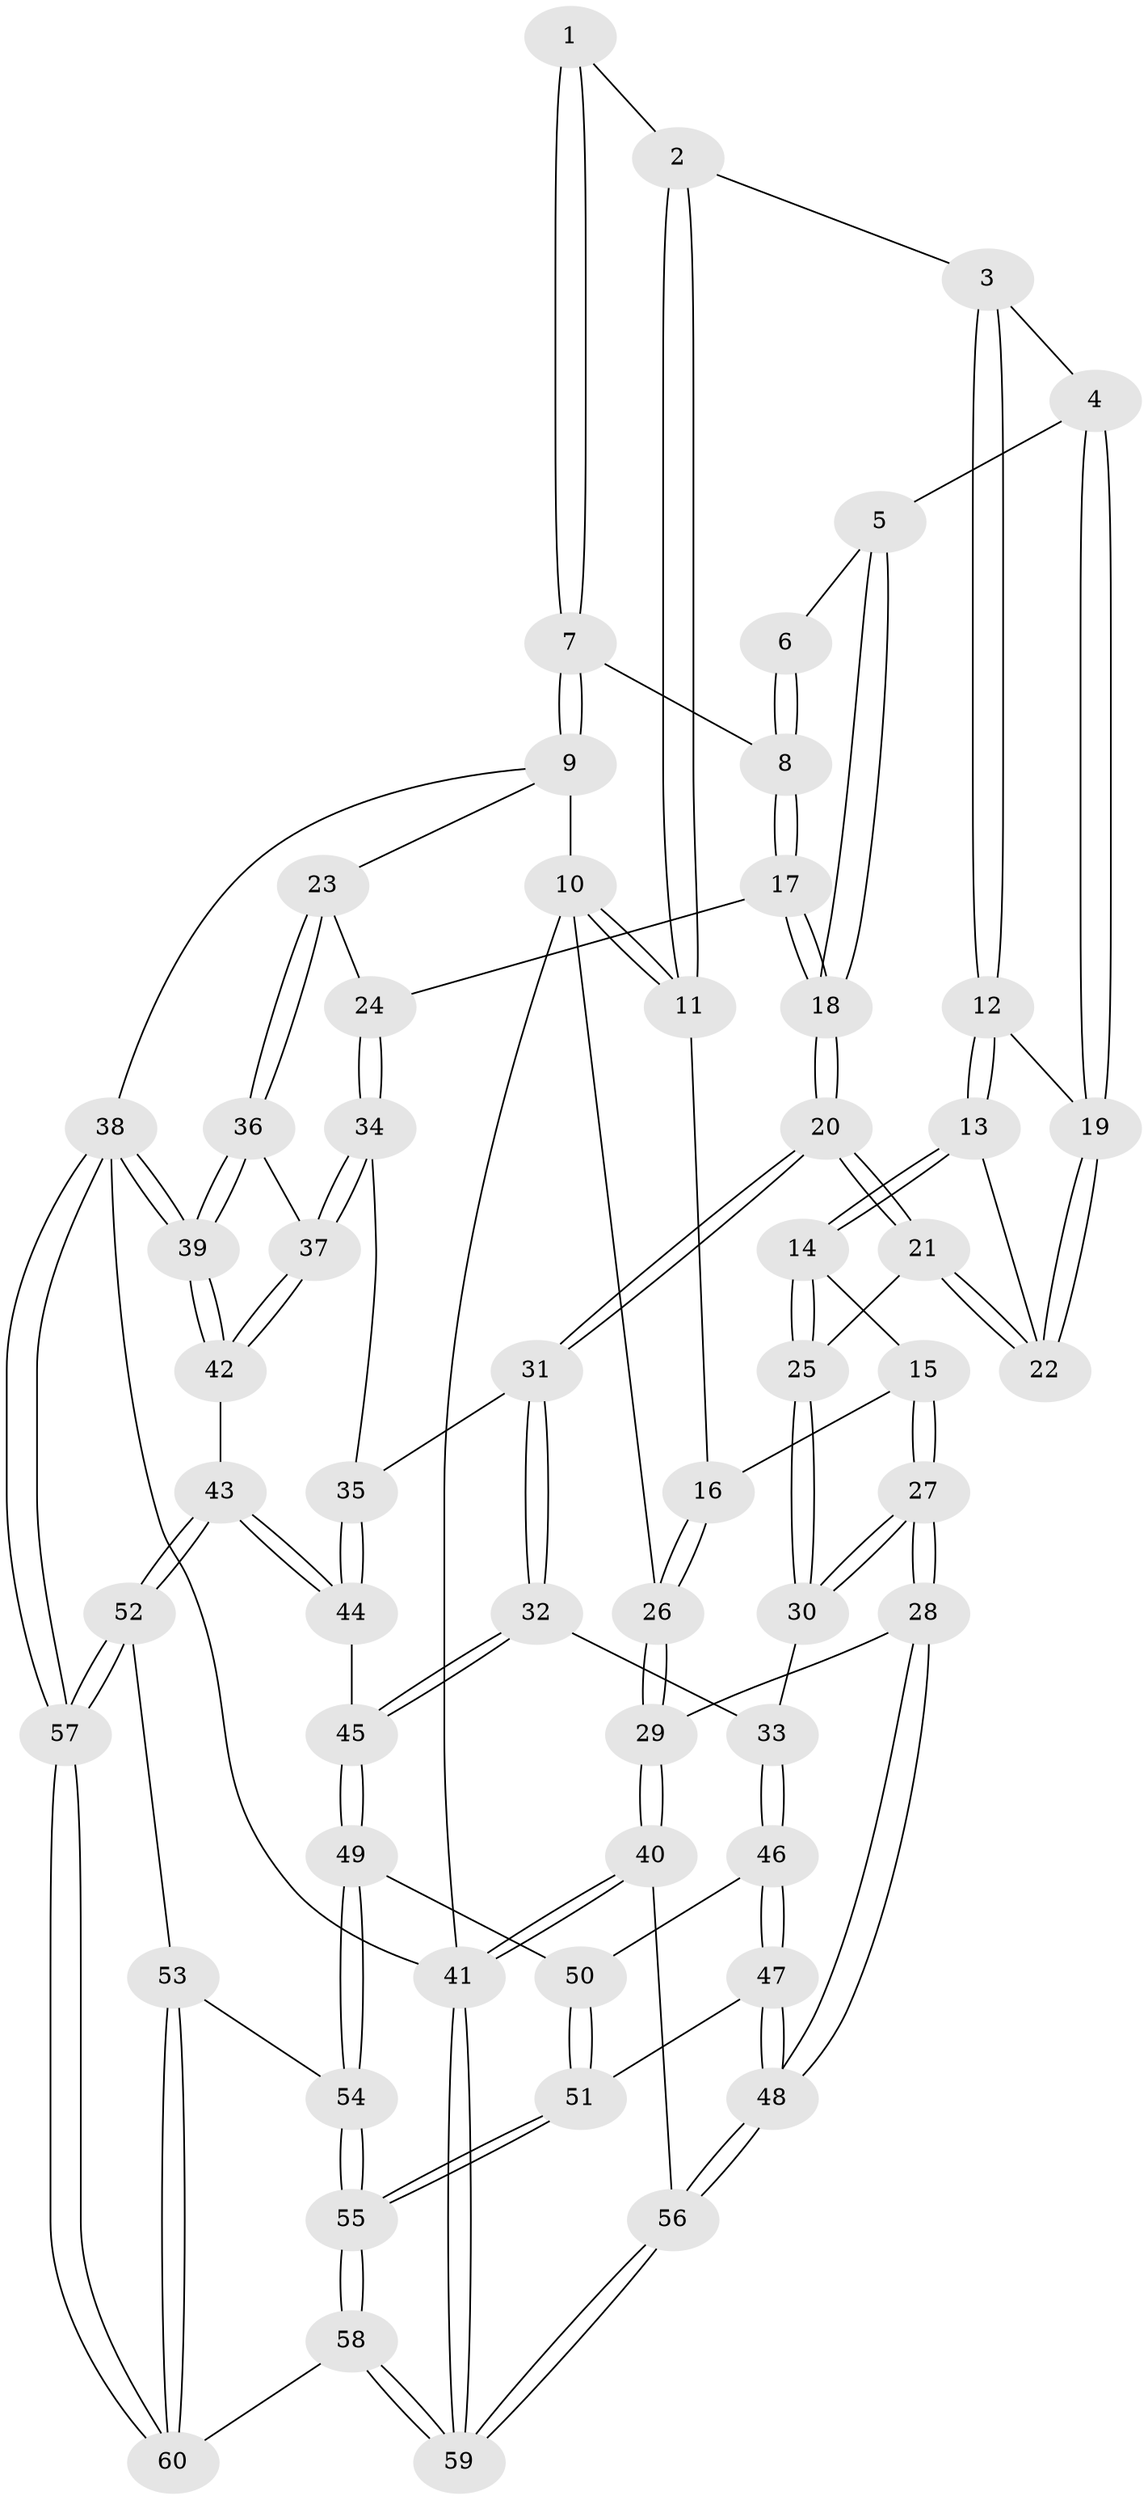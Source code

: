 // Generated by graph-tools (version 1.1) at 2025/27/03/09/25 03:27:13]
// undirected, 60 vertices, 147 edges
graph export_dot {
graph [start="1"]
  node [color=gray90,style=filled];
  1 [pos="+0.49959192543795633+0"];
  2 [pos="+0.2345840290028038+0"];
  3 [pos="+0.25212875544886404+0"];
  4 [pos="+0.37813948981137774+0.06123996434451357"];
  5 [pos="+0.4561894657266894+0.034353223292583224"];
  6 [pos="+0.4945611661786701+0"];
  7 [pos="+0.9470135112930531+0"];
  8 [pos="+0.584973082642366+0.08250389073602385"];
  9 [pos="+1+0"];
  10 [pos="+0+0"];
  11 [pos="+0+0"];
  12 [pos="+0.24860603612983093+0.04785351006007888"];
  13 [pos="+0.21339289727078337+0.13547918150521057"];
  14 [pos="+0.17858133027903106+0.1582056159400322"];
  15 [pos="+0.15676314043316653+0.1643605315587669"];
  16 [pos="+0.12658516698748812+0.1433741039855514"];
  17 [pos="+0.5589109576720215+0.22198549397580175"];
  18 [pos="+0.5556202179217984+0.22351818598972922"];
  19 [pos="+0.3653260213023763+0.07972136201443836"];
  20 [pos="+0.524789765727599+0.25568029487382254"];
  21 [pos="+0.4037905394544328+0.21908619011459343"];
  22 [pos="+0.35892513072097304+0.16723783436810605"];
  23 [pos="+1+0.06335860450522145"];
  24 [pos="+0.5686233973790135+0.2208223836879041"];
  25 [pos="+0.29976146947434956+0.27887942930433757"];
  26 [pos="+0+0.25286253304752315"];
  27 [pos="+0.09410676539973883+0.4392956307293123"];
  28 [pos="+0.009856829008518801+0.4818791532222497"];
  29 [pos="+0+0.4776067952874327"];
  30 [pos="+0.21883104193927716+0.43788748689910434"];
  31 [pos="+0.5103046969721138+0.3951521165133503"];
  32 [pos="+0.5033238550347248+0.4066007871900414"];
  33 [pos="+0.33313482807909955+0.48174144680952474"];
  34 [pos="+0.8064670664372144+0.4234774998688508"];
  35 [pos="+0.716234401524962+0.4439602374031727"];
  36 [pos="+1+0.19861431753810163"];
  37 [pos="+0.8470559030057806+0.4232714200975221"];
  38 [pos="+1+1"];
  39 [pos="+1+0.798790417085703"];
  40 [pos="+0+0.7973772423788043"];
  41 [pos="+0+1"];
  42 [pos="+0.8354924933689581+0.6182453281444974"];
  43 [pos="+0.7171535954552702+0.6977693014750648"];
  44 [pos="+0.637670357479289+0.6420891592742117"];
  45 [pos="+0.5863721566540826+0.625660946892717"];
  46 [pos="+0.3487580952638575+0.5865293879526977"];
  47 [pos="+0.1952443116256675+0.7582805017573616"];
  48 [pos="+0.187507129160174+0.7588179951685513"];
  49 [pos="+0.48056433192404013+0.6873911691045429"];
  50 [pos="+0.4241834969975707+0.662868262175232"];
  51 [pos="+0.28835927760096497+0.7948433282829809"];
  52 [pos="+0.7190159885524894+0.7936585699645353"];
  53 [pos="+0.6092299824514462+0.8470173561134204"];
  54 [pos="+0.47584380724832764+0.7663893499907709"];
  55 [pos="+0.38572641467922303+0.8769605949430662"];
  56 [pos="+0.1384082354339531+0.8307375500915944"];
  57 [pos="+1+1"];
  58 [pos="+0.4274997554284136+1"];
  59 [pos="+0.1446418515312815+1"];
  60 [pos="+0.45839309046065213+1"];
  1 -- 2;
  1 -- 7;
  1 -- 7;
  2 -- 3;
  2 -- 11;
  2 -- 11;
  3 -- 4;
  3 -- 12;
  3 -- 12;
  4 -- 5;
  4 -- 19;
  4 -- 19;
  5 -- 6;
  5 -- 18;
  5 -- 18;
  6 -- 8;
  6 -- 8;
  7 -- 8;
  7 -- 9;
  7 -- 9;
  8 -- 17;
  8 -- 17;
  9 -- 10;
  9 -- 23;
  9 -- 38;
  10 -- 11;
  10 -- 11;
  10 -- 26;
  10 -- 41;
  11 -- 16;
  12 -- 13;
  12 -- 13;
  12 -- 19;
  13 -- 14;
  13 -- 14;
  13 -- 22;
  14 -- 15;
  14 -- 25;
  14 -- 25;
  15 -- 16;
  15 -- 27;
  15 -- 27;
  16 -- 26;
  16 -- 26;
  17 -- 18;
  17 -- 18;
  17 -- 24;
  18 -- 20;
  18 -- 20;
  19 -- 22;
  19 -- 22;
  20 -- 21;
  20 -- 21;
  20 -- 31;
  20 -- 31;
  21 -- 22;
  21 -- 22;
  21 -- 25;
  23 -- 24;
  23 -- 36;
  23 -- 36;
  24 -- 34;
  24 -- 34;
  25 -- 30;
  25 -- 30;
  26 -- 29;
  26 -- 29;
  27 -- 28;
  27 -- 28;
  27 -- 30;
  27 -- 30;
  28 -- 29;
  28 -- 48;
  28 -- 48;
  29 -- 40;
  29 -- 40;
  30 -- 33;
  31 -- 32;
  31 -- 32;
  31 -- 35;
  32 -- 33;
  32 -- 45;
  32 -- 45;
  33 -- 46;
  33 -- 46;
  34 -- 35;
  34 -- 37;
  34 -- 37;
  35 -- 44;
  35 -- 44;
  36 -- 37;
  36 -- 39;
  36 -- 39;
  37 -- 42;
  37 -- 42;
  38 -- 39;
  38 -- 39;
  38 -- 57;
  38 -- 57;
  38 -- 41;
  39 -- 42;
  39 -- 42;
  40 -- 41;
  40 -- 41;
  40 -- 56;
  41 -- 59;
  41 -- 59;
  42 -- 43;
  43 -- 44;
  43 -- 44;
  43 -- 52;
  43 -- 52;
  44 -- 45;
  45 -- 49;
  45 -- 49;
  46 -- 47;
  46 -- 47;
  46 -- 50;
  47 -- 48;
  47 -- 48;
  47 -- 51;
  48 -- 56;
  48 -- 56;
  49 -- 50;
  49 -- 54;
  49 -- 54;
  50 -- 51;
  50 -- 51;
  51 -- 55;
  51 -- 55;
  52 -- 53;
  52 -- 57;
  52 -- 57;
  53 -- 54;
  53 -- 60;
  53 -- 60;
  54 -- 55;
  54 -- 55;
  55 -- 58;
  55 -- 58;
  56 -- 59;
  56 -- 59;
  57 -- 60;
  57 -- 60;
  58 -- 59;
  58 -- 59;
  58 -- 60;
}
